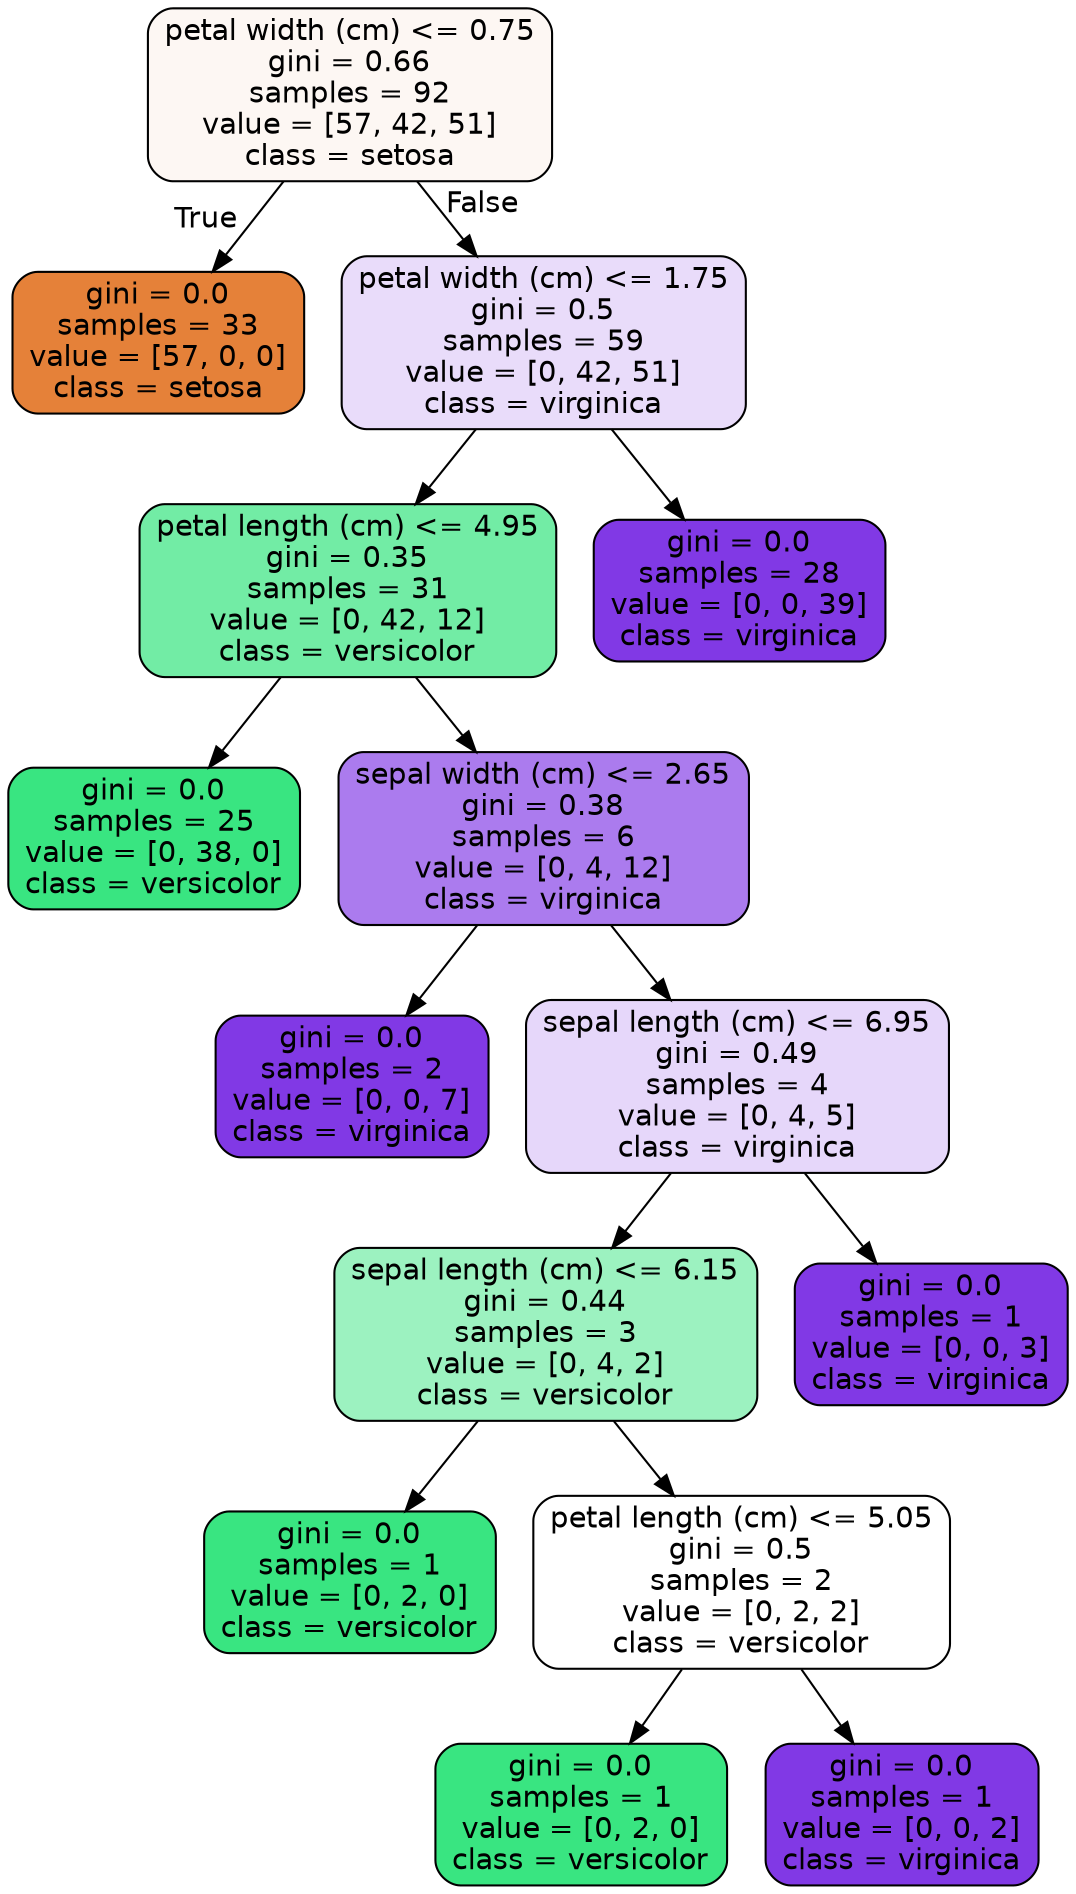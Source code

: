digraph Tree {
node [shape=box, style="filled, rounded", color="black", fontname="helvetica"] ;
edge [fontname="helvetica"] ;
0 [label="petal width (cm) <= 0.75\ngini = 0.66\nsamples = 92\nvalue = [57, 42, 51]\nclass = setosa", fillcolor="#fdf7f3"] ;
1 [label="gini = 0.0\nsamples = 33\nvalue = [57, 0, 0]\nclass = setosa", fillcolor="#e58139"] ;
0 -> 1 [labeldistance=2.5, labelangle=45, headlabel="True"] ;
2 [label="petal width (cm) <= 1.75\ngini = 0.5\nsamples = 59\nvalue = [0, 42, 51]\nclass = virginica", fillcolor="#e9dcfa"] ;
0 -> 2 [labeldistance=2.5, labelangle=-45, headlabel="False"] ;
3 [label="petal length (cm) <= 4.95\ngini = 0.35\nsamples = 31\nvalue = [0, 42, 12]\nclass = versicolor", fillcolor="#72eca5"] ;
2 -> 3 ;
4 [label="gini = 0.0\nsamples = 25\nvalue = [0, 38, 0]\nclass = versicolor", fillcolor="#39e581"] ;
3 -> 4 ;
5 [label="sepal width (cm) <= 2.65\ngini = 0.38\nsamples = 6\nvalue = [0, 4, 12]\nclass = virginica", fillcolor="#ab7bee"] ;
3 -> 5 ;
6 [label="gini = 0.0\nsamples = 2\nvalue = [0, 0, 7]\nclass = virginica", fillcolor="#8139e5"] ;
5 -> 6 ;
7 [label="sepal length (cm) <= 6.95\ngini = 0.49\nsamples = 4\nvalue = [0, 4, 5]\nclass = virginica", fillcolor="#e6d7fa"] ;
5 -> 7 ;
8 [label="sepal length (cm) <= 6.15\ngini = 0.44\nsamples = 3\nvalue = [0, 4, 2]\nclass = versicolor", fillcolor="#9cf2c0"] ;
7 -> 8 ;
9 [label="gini = 0.0\nsamples = 1\nvalue = [0, 2, 0]\nclass = versicolor", fillcolor="#39e581"] ;
8 -> 9 ;
10 [label="petal length (cm) <= 5.05\ngini = 0.5\nsamples = 2\nvalue = [0, 2, 2]\nclass = versicolor", fillcolor="#ffffff"] ;
8 -> 10 ;
11 [label="gini = 0.0\nsamples = 1\nvalue = [0, 2, 0]\nclass = versicolor", fillcolor="#39e581"] ;
10 -> 11 ;
12 [label="gini = 0.0\nsamples = 1\nvalue = [0, 0, 2]\nclass = virginica", fillcolor="#8139e5"] ;
10 -> 12 ;
13 [label="gini = 0.0\nsamples = 1\nvalue = [0, 0, 3]\nclass = virginica", fillcolor="#8139e5"] ;
7 -> 13 ;
14 [label="gini = 0.0\nsamples = 28\nvalue = [0, 0, 39]\nclass = virginica", fillcolor="#8139e5"] ;
2 -> 14 ;
}